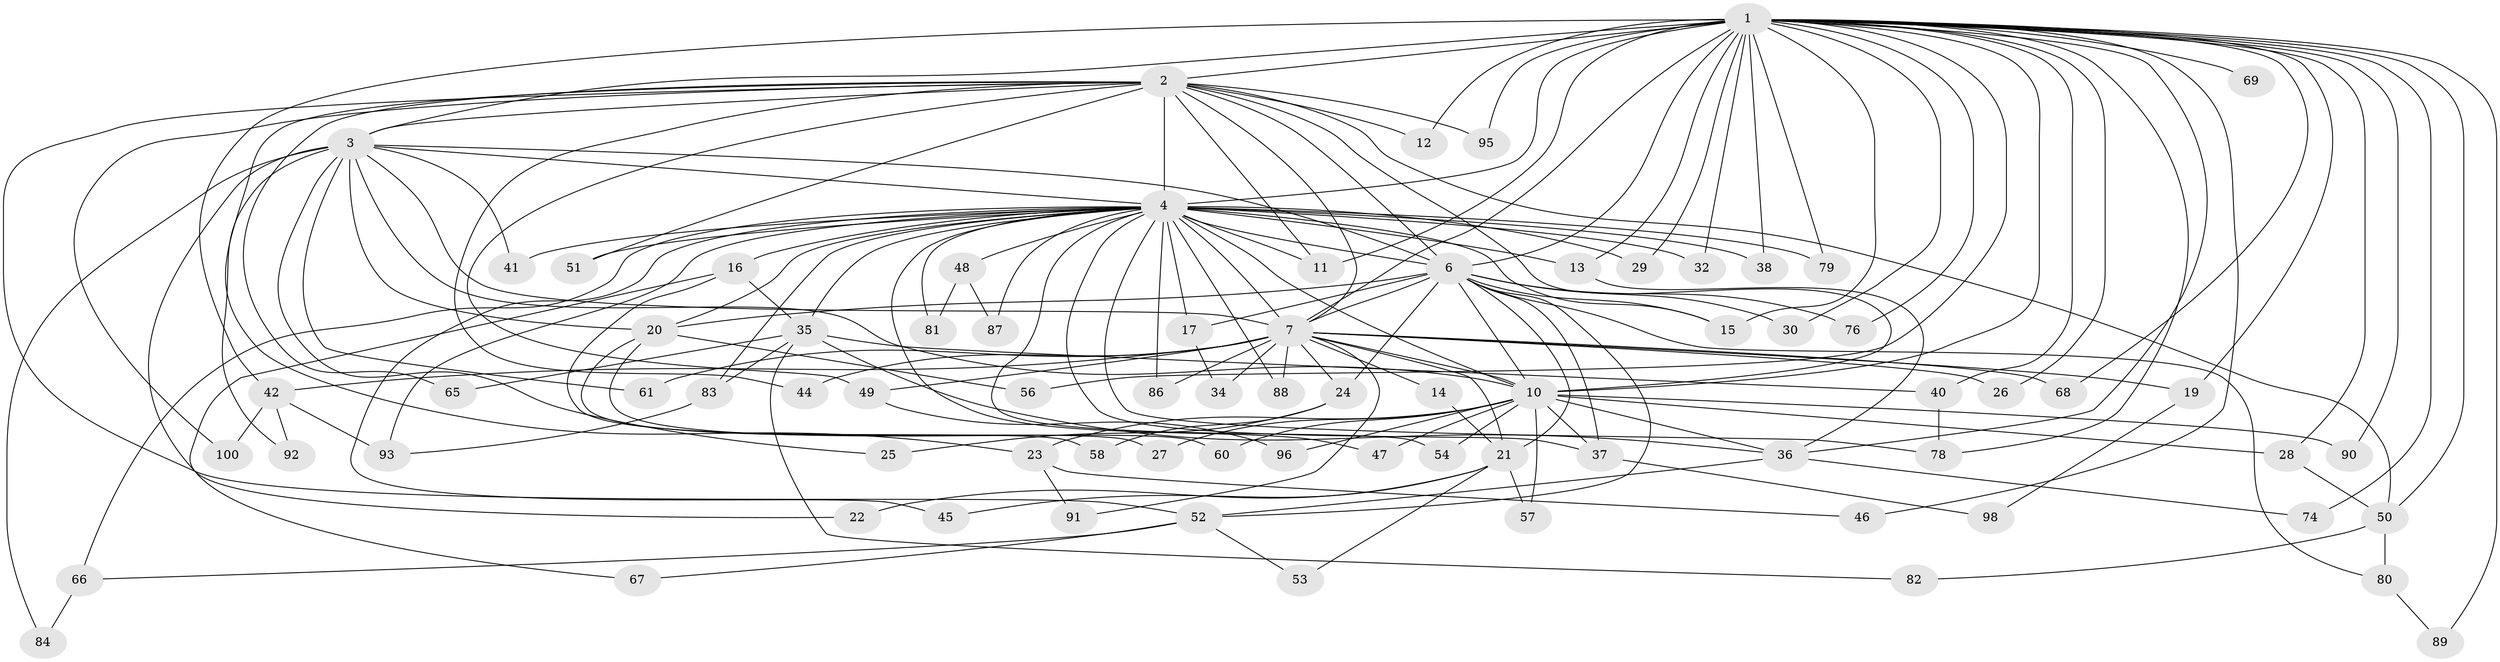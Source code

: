 // original degree distribution, {22: 0.02, 21: 0.02, 16: 0.02, 27: 0.02, 20: 0.01, 19: 0.01, 3: 0.2, 2: 0.58, 5: 0.08, 6: 0.02, 7: 0.01, 4: 0.01}
// Generated by graph-tools (version 1.1) at 2025/38/02/21/25 10:38:53]
// undirected, 77 vertices, 168 edges
graph export_dot {
graph [start="1"]
  node [color=gray90,style=filled];
  1 [super="+5"];
  2 [super="+71"];
  3 [super="+63"];
  4 [super="+9"];
  6 [super="+31"];
  7 [super="+8"];
  10 [super="+43"];
  11 [super="+18"];
  12;
  13;
  14;
  15 [super="+64"];
  16;
  17;
  19;
  20;
  21 [super="+55"];
  22;
  23 [super="+70"];
  24 [super="+33"];
  25;
  26;
  27;
  28 [super="+99"];
  29;
  30;
  32;
  34 [super="+94"];
  35 [super="+39"];
  36 [super="+72"];
  37 [super="+73"];
  38;
  40 [super="+77"];
  41;
  42 [super="+62"];
  44;
  45;
  46;
  47;
  48 [super="+59"];
  49;
  50;
  51;
  52 [super="+75"];
  53;
  54;
  56;
  57;
  58;
  60;
  61;
  65;
  66;
  67;
  68;
  69;
  74;
  76;
  78 [super="+85"];
  79;
  80;
  81;
  82;
  83;
  84;
  86;
  87;
  88;
  89;
  90;
  91;
  92;
  93 [super="+97"];
  95;
  96;
  98;
  100;
  1 -- 2 [weight=2];
  1 -- 3 [weight=2];
  1 -- 4 [weight=4];
  1 -- 6 [weight=3];
  1 -- 7 [weight=4];
  1 -- 10 [weight=3];
  1 -- 26;
  1 -- 28;
  1 -- 29;
  1 -- 30;
  1 -- 46;
  1 -- 50;
  1 -- 74;
  1 -- 90;
  1 -- 68;
  1 -- 69;
  1 -- 12;
  1 -- 13;
  1 -- 76;
  1 -- 15;
  1 -- 78;
  1 -- 79;
  1 -- 19;
  1 -- 89;
  1 -- 95;
  1 -- 32;
  1 -- 36;
  1 -- 38;
  1 -- 40 [weight=2];
  1 -- 42 [weight=2];
  1 -- 56;
  1 -- 11;
  2 -- 3;
  2 -- 4 [weight=3];
  2 -- 6;
  2 -- 7 [weight=2];
  2 -- 10;
  2 -- 11;
  2 -- 12;
  2 -- 23;
  2 -- 44;
  2 -- 49;
  2 -- 50;
  2 -- 51;
  2 -- 65;
  2 -- 95;
  2 -- 100;
  2 -- 52;
  3 -- 4 [weight=2];
  3 -- 6;
  3 -- 7 [weight=2];
  3 -- 10;
  3 -- 22;
  3 -- 25;
  3 -- 41;
  3 -- 61;
  3 -- 84;
  3 -- 92;
  3 -- 20;
  4 -- 6 [weight=2];
  4 -- 7 [weight=4];
  4 -- 10 [weight=2];
  4 -- 16 [weight=2];
  4 -- 29;
  4 -- 32;
  4 -- 37;
  4 -- 47;
  4 -- 48 [weight=3];
  4 -- 51;
  4 -- 66;
  4 -- 78;
  4 -- 79;
  4 -- 86;
  4 -- 11;
  4 -- 13;
  4 -- 15;
  4 -- 17;
  4 -- 81;
  4 -- 83;
  4 -- 20;
  4 -- 87;
  4 -- 88;
  4 -- 93;
  4 -- 35;
  4 -- 38;
  4 -- 41;
  4 -- 45;
  4 -- 54;
  6 -- 7 [weight=2];
  6 -- 10;
  6 -- 17;
  6 -- 20;
  6 -- 21;
  6 -- 24;
  6 -- 30;
  6 -- 52;
  6 -- 76;
  6 -- 80;
  6 -- 15;
  6 -- 37;
  7 -- 10 [weight=2];
  7 -- 24 [weight=2];
  7 -- 26;
  7 -- 34 [weight=2];
  7 -- 42;
  7 -- 44;
  7 -- 68;
  7 -- 14;
  7 -- 19;
  7 -- 86;
  7 -- 88;
  7 -- 91;
  7 -- 49;
  7 -- 61;
  7 -- 21;
  10 -- 23 [weight=2];
  10 -- 27;
  10 -- 28;
  10 -- 37;
  10 -- 47;
  10 -- 54;
  10 -- 57;
  10 -- 60;
  10 -- 90;
  10 -- 96;
  10 -- 36;
  13 -- 36;
  14 -- 21;
  16 -- 35;
  16 -- 58;
  16 -- 67;
  17 -- 34;
  19 -- 98;
  20 -- 27;
  20 -- 56;
  20 -- 60;
  21 -- 22;
  21 -- 45;
  21 -- 53;
  21 -- 57;
  23 -- 46;
  23 -- 91;
  24 -- 25;
  24 -- 58;
  28 -- 50;
  35 -- 83;
  35 -- 65;
  35 -- 82;
  35 -- 36;
  35 -- 40;
  36 -- 52;
  36 -- 74;
  37 -- 98;
  40 -- 78;
  42 -- 92;
  42 -- 93;
  42 -- 100;
  48 -- 81;
  48 -- 87;
  49 -- 96;
  50 -- 80;
  50 -- 82;
  52 -- 53;
  52 -- 66;
  52 -- 67;
  66 -- 84;
  80 -- 89;
  83 -- 93;
}
